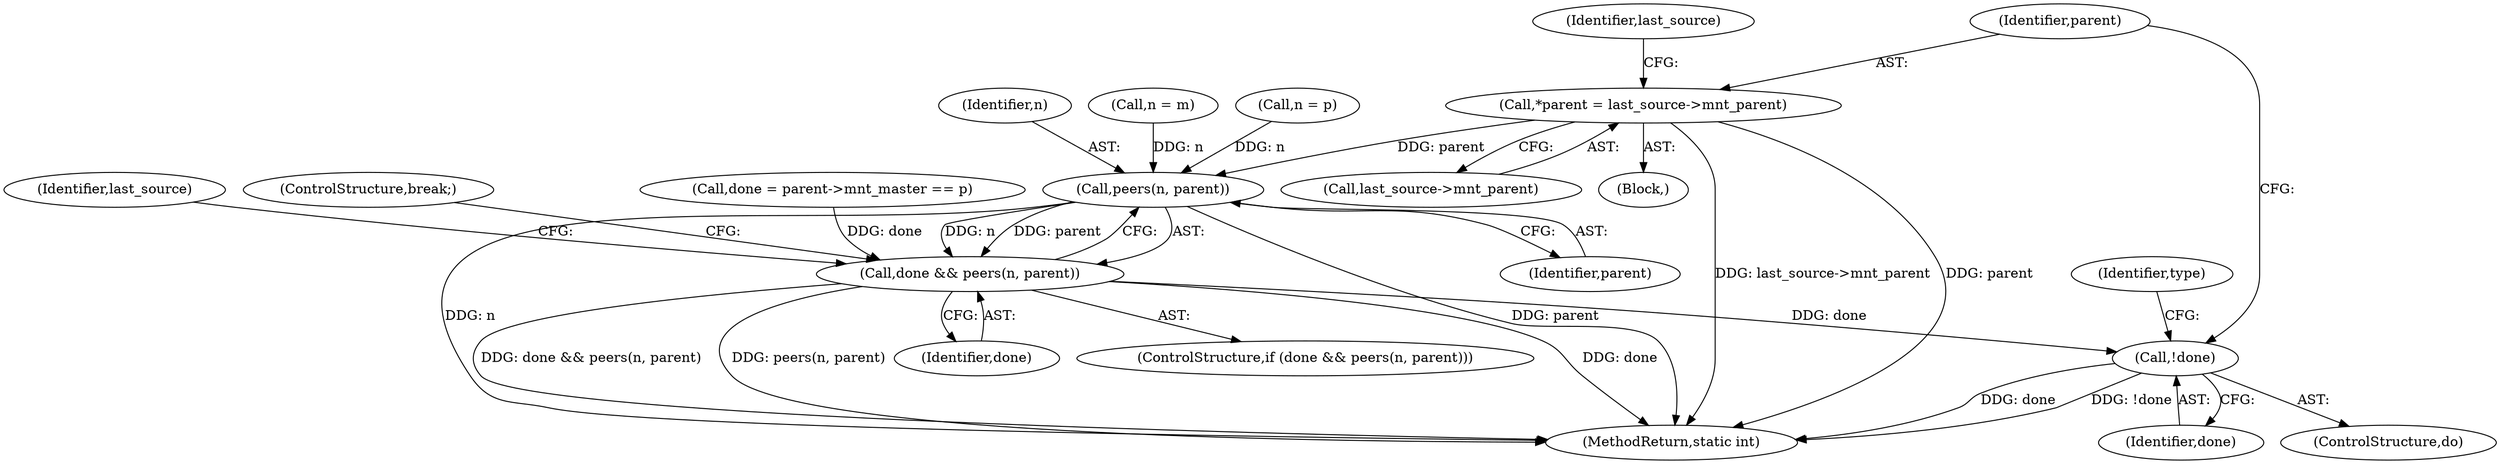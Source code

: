 digraph "0_linux_d29216842a85c7970c536108e093963f02714498_5@pointer" {
"1000164" [label="(Call,*parent = last_source->mnt_parent)"];
"1000184" [label="(Call,peers(n, parent))"];
"1000182" [label="(Call,done && peers(n, parent))"];
"1000193" [label="(Call,!done)"];
"1000161" [label="(ControlStructure,do)"];
"1000164" [label="(Call,*parent = last_source->mnt_parent)"];
"1000165" [label="(Identifier,parent)"];
"1000183" [label="(Identifier,done)"];
"1000141" [label="(Call,n = m)"];
"1000193" [label="(Call,!done)"];
"1000182" [label="(Call,done && peers(n, parent))"];
"1000194" [label="(Identifier,done)"];
"1000144" [label="(Call,n = p)"];
"1000166" [label="(Call,last_source->mnt_parent)"];
"1000189" [label="(Identifier,last_source)"];
"1000181" [label="(ControlStructure,if (done && peers(n, parent)))"];
"1000277" [label="(MethodReturn,static int)"];
"1000187" [label="(ControlStructure,break;)"];
"1000162" [label="(Block,)"];
"1000184" [label="(Call,peers(n, parent))"];
"1000185" [label="(Identifier,n)"];
"1000171" [label="(Identifier,last_source)"];
"1000186" [label="(Identifier,parent)"];
"1000174" [label="(Call,done = parent->mnt_master == p)"];
"1000196" [label="(Identifier,type)"];
"1000164" -> "1000162"  [label="AST: "];
"1000164" -> "1000166"  [label="CFG: "];
"1000165" -> "1000164"  [label="AST: "];
"1000166" -> "1000164"  [label="AST: "];
"1000171" -> "1000164"  [label="CFG: "];
"1000164" -> "1000277"  [label="DDG: last_source->mnt_parent"];
"1000164" -> "1000277"  [label="DDG: parent"];
"1000164" -> "1000184"  [label="DDG: parent"];
"1000184" -> "1000182"  [label="AST: "];
"1000184" -> "1000186"  [label="CFG: "];
"1000185" -> "1000184"  [label="AST: "];
"1000186" -> "1000184"  [label="AST: "];
"1000182" -> "1000184"  [label="CFG: "];
"1000184" -> "1000277"  [label="DDG: n"];
"1000184" -> "1000277"  [label="DDG: parent"];
"1000184" -> "1000182"  [label="DDG: n"];
"1000184" -> "1000182"  [label="DDG: parent"];
"1000141" -> "1000184"  [label="DDG: n"];
"1000144" -> "1000184"  [label="DDG: n"];
"1000182" -> "1000181"  [label="AST: "];
"1000182" -> "1000183"  [label="CFG: "];
"1000183" -> "1000182"  [label="AST: "];
"1000187" -> "1000182"  [label="CFG: "];
"1000189" -> "1000182"  [label="CFG: "];
"1000182" -> "1000277"  [label="DDG: done && peers(n, parent)"];
"1000182" -> "1000277"  [label="DDG: peers(n, parent)"];
"1000182" -> "1000277"  [label="DDG: done"];
"1000174" -> "1000182"  [label="DDG: done"];
"1000182" -> "1000193"  [label="DDG: done"];
"1000193" -> "1000161"  [label="AST: "];
"1000193" -> "1000194"  [label="CFG: "];
"1000194" -> "1000193"  [label="AST: "];
"1000165" -> "1000193"  [label="CFG: "];
"1000196" -> "1000193"  [label="CFG: "];
"1000193" -> "1000277"  [label="DDG: done"];
"1000193" -> "1000277"  [label="DDG: !done"];
}
